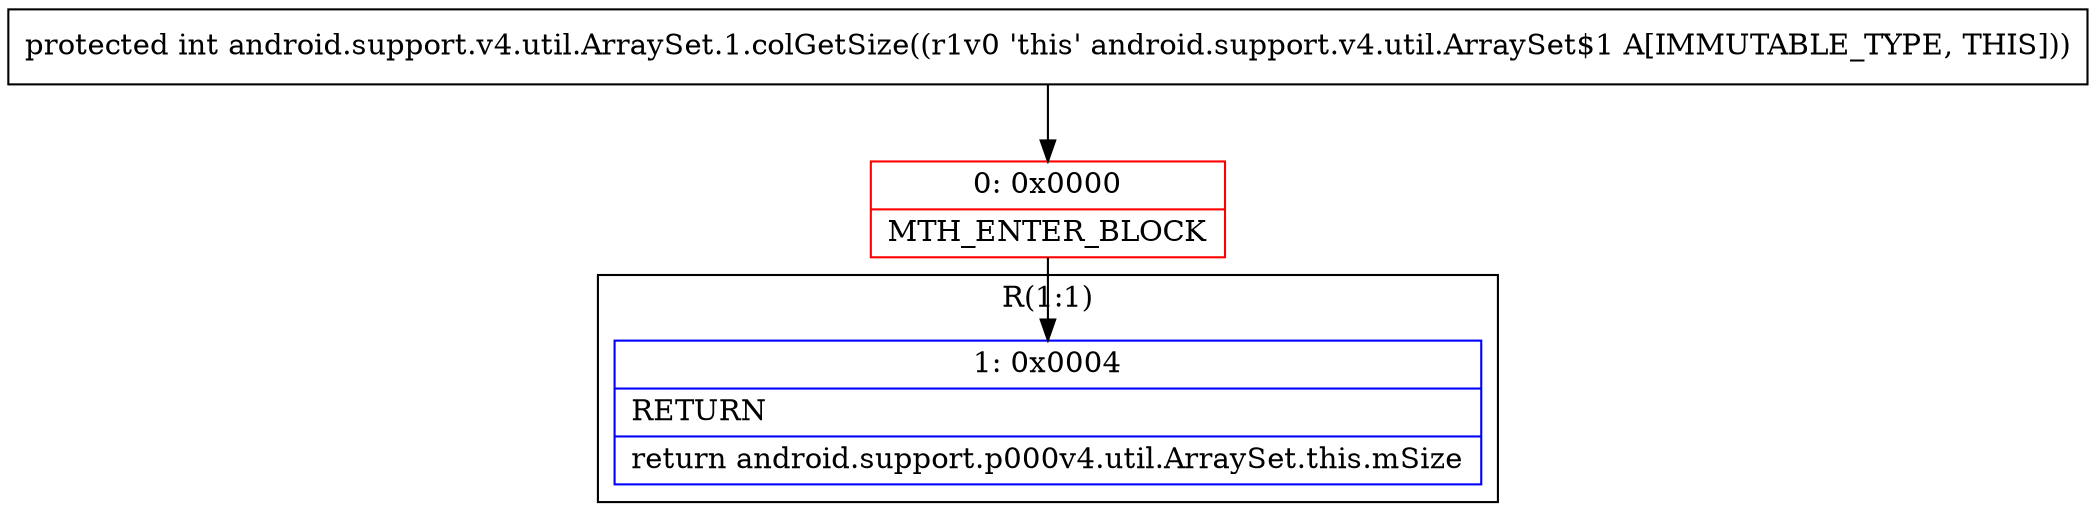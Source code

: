 digraph "CFG forandroid.support.v4.util.ArraySet.1.colGetSize()I" {
subgraph cluster_Region_1811234620 {
label = "R(1:1)";
node [shape=record,color=blue];
Node_1 [shape=record,label="{1\:\ 0x0004|RETURN\l|return android.support.p000v4.util.ArraySet.this.mSize\l}"];
}
Node_0 [shape=record,color=red,label="{0\:\ 0x0000|MTH_ENTER_BLOCK\l}"];
MethodNode[shape=record,label="{protected int android.support.v4.util.ArraySet.1.colGetSize((r1v0 'this' android.support.v4.util.ArraySet$1 A[IMMUTABLE_TYPE, THIS])) }"];
MethodNode -> Node_0;
Node_0 -> Node_1;
}

